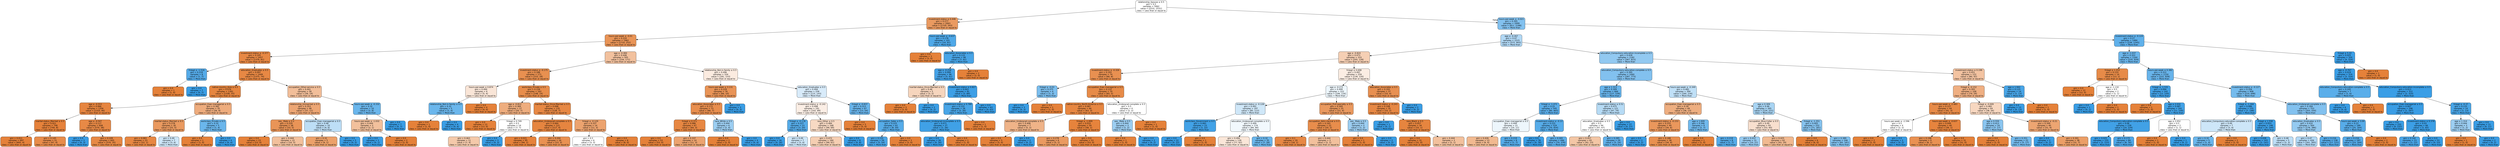 digraph Tree {
node [shape=box, style="filled, rounded", color="black", fontname=helvetica] ;
edge [fontname=helvetica] ;
0 [label=<relationship_Spouse &le; 0.5<br/>gini = 0.5<br/>samples = 5062<br/>value = [2531, 2531]<br/>class = Less than or equal to>, fillcolor="#e5813900"] ;
1 [label=<investment-status &le; 0.448<br/>gini = 0.277<br/>samples = 2063<br/>value = [1720, 343]<br/>class = Less than or equal to>, fillcolor="#e58139cc"] ;
0 -> 1 [labeldistance=2.5, labelangle=45, headlabel="True"] ;
2 [label=<hours-per-week &le; -0.01<br/>gini = 0.224<br/>samples = 1962<br/>value = [1710, 252]<br/>class = Less than or equal to>, fillcolor="#e58139d9"] ;
1 -> 2 ;
3 [label=<investment-status &le; -0.377<br/>gini = 0.105<br/>samples = 1457<br/>value = [1376, 81]<br/>class = Less than or equal to>, fillcolor="#e58139f0"] ;
2 -> 3 ;
4 [label=<fnlwgt &le; -1.516<br/>gini = 0.219<br/>samples = 8<br/>value = [1, 7]<br/>class = More than>, fillcolor="#399de5db"] ;
3 -> 4 ;
5 [label=<gini = 0.0<br/>samples = 1<br/>value = [1, 0]<br/>class = Less than or equal to>, fillcolor="#e58139ff"] ;
4 -> 5 ;
6 [label=<gini = 0.0<br/>samples = 7<br/>value = [0, 7]<br/>class = More than>, fillcolor="#399de5ff"] ;
4 -> 6 ;
7 [label=<education_Graduates &le; 0.5<br/>gini = 0.097<br/>samples = 1449<br/>value = [1375, 74]<br/>class = Less than or equal to>, fillcolor="#e58139f1"] ;
3 -> 7 ;
8 [label=<native-country_Asia &le; 0.5<br/>gini = 0.076<br/>samples = 1391<br/>value = [1336, 55]<br/>class = Less than or equal to>, fillcolor="#e58139f5"] ;
7 -> 8 ;
9 [label=<age &le; -0.553<br/>gini = 0.066<br/>samples = 1356<br/>value = [1310, 46]<br/>class = Less than or equal to>, fillcolor="#e58139f6"] ;
8 -> 9 ;
10 [label=<marital-status_Married &le; 0.5<br/>gini = 0.021<br/>samples = 748<br/>value = [740, 8]<br/>class = Less than or equal to>, fillcolor="#e58139fc"] ;
9 -> 10 ;
11 [label=<gini = 0.011<br/>samples = 697<br/>value = [693, 4]<br/>class = Less than or equal to>, fillcolor="#e58139fe"] ;
10 -> 11 ;
12 [label=<gini = 0.145<br/>samples = 51<br/>value = [47, 4]<br/>class = Less than or equal to>, fillcolor="#e58139e9"] ;
10 -> 12 ;
13 [label=<age &le; -0.507<br/>gini = 0.117<br/>samples = 608<br/>value = [570, 38]<br/>class = Less than or equal to>, fillcolor="#e58139ee"] ;
9 -> 13 ;
14 [label=<gini = 0.0<br/>samples = 3<br/>value = [0, 3]<br/>class = More than>, fillcolor="#399de5ff"] ;
13 -> 14 ;
15 [label=<gini = 0.109<br/>samples = 605<br/>value = [570, 35]<br/>class = Less than or equal to>, fillcolor="#e58139ef"] ;
13 -> 15 ;
16 [label=<occupation_Exec-managerial &le; 0.5<br/>gini = 0.382<br/>samples = 35<br/>value = [26, 9]<br/>class = Less than or equal to>, fillcolor="#e58139a7"] ;
8 -> 16 ;
17 [label=<marital-status_Married &le; 0.5<br/>gini = 0.278<br/>samples = 30<br/>value = [25, 5]<br/>class = Less than or equal to>, fillcolor="#e58139cc"] ;
16 -> 17 ;
18 [label=<gini = 0.083<br/>samples = 23<br/>value = [22, 1]<br/>class = Less than or equal to>, fillcolor="#e58139f3"] ;
17 -> 18 ;
19 [label=<gini = 0.49<br/>samples = 7<br/>value = [3, 4]<br/>class = More than>, fillcolor="#399de540"] ;
17 -> 19 ;
20 [label=<workclass_Private &le; 0.5<br/>gini = 0.32<br/>samples = 5<br/>value = [1, 4]<br/>class = More than>, fillcolor="#399de5bf"] ;
16 -> 20 ;
21 [label=<gini = 0.0<br/>samples = 1<br/>value = [1, 0]<br/>class = Less than or equal to>, fillcolor="#e58139ff"] ;
20 -> 21 ;
22 [label=<gini = 0.0<br/>samples = 4<br/>value = [0, 4]<br/>class = More than>, fillcolor="#399de5ff"] ;
20 -> 22 ;
23 [label=<occupation_Other-service &le; 0.5<br/>gini = 0.441<br/>samples = 58<br/>value = [39, 19]<br/>class = Less than or equal to>, fillcolor="#e5813983"] ;
7 -> 23 ;
24 [label=<relationship_Unmarried &le; 0.5<br/>gini = 0.353<br/>samples = 48<br/>value = [37, 11]<br/>class = Less than or equal to>, fillcolor="#e58139b3"] ;
23 -> 24 ;
25 [label=<sex_ Male &le; 0.5<br/>gini = 0.229<br/>samples = 38<br/>value = [33, 5]<br/>class = Less than or equal to>, fillcolor="#e58139d8"] ;
24 -> 25 ;
26 [label=<gini = 0.0<br/>samples = 23<br/>value = [23, 0]<br/>class = Less than or equal to>, fillcolor="#e58139ff"] ;
25 -> 26 ;
27 [label=<gini = 0.444<br/>samples = 15<br/>value = [10, 5]<br/>class = Less than or equal to>, fillcolor="#e581397f"] ;
25 -> 27 ;
28 [label=<occupation_Exec-managerial &le; 0.5<br/>gini = 0.48<br/>samples = 10<br/>value = [4, 6]<br/>class = More than>, fillcolor="#399de555"] ;
24 -> 28 ;
29 [label=<gini = 0.32<br/>samples = 5<br/>value = [4, 1]<br/>class = Less than or equal to>, fillcolor="#e58139bf"] ;
28 -> 29 ;
30 [label=<gini = 0.0<br/>samples = 5<br/>value = [0, 5]<br/>class = More than>, fillcolor="#399de5ff"] ;
28 -> 30 ;
31 [label=<hours-per-week &le; -0.332<br/>gini = 0.32<br/>samples = 10<br/>value = [2, 8]<br/>class = More than>, fillcolor="#399de5bf"] ;
23 -> 31 ;
32 [label=<hours-per-week &le; -1.032<br/>gini = 0.444<br/>samples = 3<br/>value = [2, 1]<br/>class = Less than or equal to>, fillcolor="#e581397f"] ;
31 -> 32 ;
33 [label=<gini = 0.0<br/>samples = 1<br/>value = [0, 1]<br/>class = More than>, fillcolor="#399de5ff"] ;
32 -> 33 ;
34 [label=<gini = 0.0<br/>samples = 2<br/>value = [2, 0]<br/>class = Less than or equal to>, fillcolor="#e58139ff"] ;
32 -> 34 ;
35 [label=<gini = 0.0<br/>samples = 7<br/>value = [0, 7]<br/>class = More than>, fillcolor="#399de5ff"] ;
31 -> 35 ;
36 [label=<age &le; -0.484<br/>gini = 0.448<br/>samples = 505<br/>value = [334, 171]<br/>class = Less than or equal to>, fillcolor="#e581397c"] ;
2 -> 36 ;
37 [label=<investment-status &le; -0.175<br/>gini = 0.188<br/>samples = 171<br/>value = [153, 18]<br/>class = Less than or equal to>, fillcolor="#e58139e1"] ;
36 -> 37 ;
38 [label=<hours-per-week &le; 0.874<br/>gini = 0.494<br/>samples = 9<br/>value = [5, 4]<br/>class = Less than or equal to>, fillcolor="#e5813933"] ;
37 -> 38 ;
39 [label=<relationship_Not-in-family &le; 0.5<br/>gini = 0.32<br/>samples = 5<br/>value = [1, 4]<br/>class = More than>, fillcolor="#399de5bf"] ;
38 -> 39 ;
40 [label=<gini = 0.0<br/>samples = 1<br/>value = [1, 0]<br/>class = Less than or equal to>, fillcolor="#e58139ff"] ;
39 -> 40 ;
41 [label=<gini = 0.0<br/>samples = 4<br/>value = [0, 4]<br/>class = More than>, fillcolor="#399de5ff"] ;
39 -> 41 ;
42 [label=<gini = 0.0<br/>samples = 4<br/>value = [4, 0]<br/>class = Less than or equal to>, fillcolor="#e58139ff"] ;
38 -> 42 ;
43 [label=<workclass_Private &le; 0.5<br/>gini = 0.158<br/>samples = 162<br/>value = [148, 14]<br/>class = Less than or equal to>, fillcolor="#e58139e7"] ;
37 -> 43 ;
44 [label=<age &le; -0.812<br/>gini = 0.384<br/>samples = 27<br/>value = [20, 7]<br/>class = Less than or equal to>, fillcolor="#e58139a6"] ;
43 -> 44 ;
45 [label=<gini = 0.0<br/>samples = 13<br/>value = [13, 0]<br/>class = Less than or equal to>, fillcolor="#e58139ff"] ;
44 -> 45 ;
46 [label=<fnlwgt &le; 0.749<br/>gini = 0.5<br/>samples = 14<br/>value = [7, 7]<br/>class = Less than or equal to>, fillcolor="#e5813900"] ;
44 -> 46 ;
47 [label=<gini = 0.463<br/>samples = 11<br/>value = [7, 4]<br/>class = Less than or equal to>, fillcolor="#e581396d"] ;
46 -> 47 ;
48 [label=<gini = 0.0<br/>samples = 3<br/>value = [0, 3]<br/>class = More than>, fillcolor="#399de5ff"] ;
46 -> 48 ;
49 [label=<marital-status_Once-Married &le; 0.5<br/>gini = 0.098<br/>samples = 135<br/>value = [128, 7]<br/>class = Less than or equal to>, fillcolor="#e58139f1"] ;
43 -> 49 ;
50 [label=<education_Undergrad-complete &le; 0.5<br/>gini = 0.064<br/>samples = 121<br/>value = [117, 4]<br/>class = Less than or equal to>, fillcolor="#e58139f6"] ;
49 -> 50 ;
51 [label=<gini = 0.021<br/>samples = 95<br/>value = [94, 1]<br/>class = Less than or equal to>, fillcolor="#e58139fc"] ;
50 -> 51 ;
52 [label=<gini = 0.204<br/>samples = 26<br/>value = [23, 3]<br/>class = Less than or equal to>, fillcolor="#e58139de"] ;
50 -> 52 ;
53 [label=<fnlwgt &le; -0.129<br/>gini = 0.337<br/>samples = 14<br/>value = [11, 3]<br/>class = Less than or equal to>, fillcolor="#e58139b9"] ;
49 -> 53 ;
54 [label=<gini = 0.5<br/>samples = 6<br/>value = [3, 3]<br/>class = Less than or equal to>, fillcolor="#e5813900"] ;
53 -> 54 ;
55 [label=<gini = 0.0<br/>samples = 8<br/>value = [8, 0]<br/>class = Less than or equal to>, fillcolor="#e58139ff"] ;
53 -> 55 ;
56 [label=<relationship_Not-in-family &le; 0.5<br/>gini = 0.496<br/>samples = 334<br/>value = [181, 153]<br/>class = Less than or equal to>, fillcolor="#e5813927"] ;
36 -> 56 ;
57 [label=<hours-per-week &le; 3.131<br/>gini = 0.229<br/>samples = 76<br/>value = [66, 10]<br/>class = Less than or equal to>, fillcolor="#e58139d8"] ;
56 -> 57 ;
58 [label=<education_Associates &le; 0.5<br/>gini = 0.173<br/>samples = 73<br/>value = [66, 7]<br/>class = Less than or equal to>, fillcolor="#e58139e4"] ;
57 -> 58 ;
59 [label=<fnlwgt &le; 0.371<br/>gini = 0.086<br/>samples = 67<br/>value = [64, 3]<br/>class = Less than or equal to>, fillcolor="#e58139f3"] ;
58 -> 59 ;
60 [label=<gini = 0.0<br/>samples = 53<br/>value = [53, 0]<br/>class = Less than or equal to>, fillcolor="#e58139ff"] ;
59 -> 60 ;
61 [label=<gini = 0.337<br/>samples = 14<br/>value = [11, 3]<br/>class = Less than or equal to>, fillcolor="#e58139b9"] ;
59 -> 61 ;
62 [label=<race_White &le; 0.5<br/>gini = 0.444<br/>samples = 6<br/>value = [2, 4]<br/>class = More than>, fillcolor="#399de57f"] ;
58 -> 62 ;
63 [label=<gini = 0.0<br/>samples = 2<br/>value = [2, 0]<br/>class = Less than or equal to>, fillcolor="#e58139ff"] ;
62 -> 63 ;
64 [label=<gini = 0.0<br/>samples = 4<br/>value = [0, 4]<br/>class = More than>, fillcolor="#399de5ff"] ;
62 -> 64 ;
65 [label=<gini = 0.0<br/>samples = 3<br/>value = [0, 3]<br/>class = More than>, fillcolor="#399de5ff"] ;
57 -> 65 ;
66 [label=<education_Graduates &le; 0.5<br/>gini = 0.494<br/>samples = 258<br/>value = [115, 143]<br/>class = More than>, fillcolor="#399de532"] ;
56 -> 66 ;
67 [label=<investment-status &le; -0.142<br/>gini = 0.498<br/>samples = 191<br/>value = [102, 89]<br/>class = Less than or equal to>, fillcolor="#e5813921"] ;
66 -> 67 ;
68 [label=<fnlwgt &le; -0.178<br/>gini = 0.227<br/>samples = 23<br/>value = [3, 20]<br/>class = More than>, fillcolor="#399de5d9"] ;
67 -> 68 ;
69 [label=<gini = 0.0<br/>samples = 16<br/>value = [0, 16]<br/>class = More than>, fillcolor="#399de5ff"] ;
68 -> 69 ;
70 [label=<gini = 0.49<br/>samples = 7<br/>value = [3, 4]<br/>class = More than>, fillcolor="#399de540"] ;
68 -> 70 ;
71 [label=<race_Other &le; 0.5<br/>gini = 0.484<br/>samples = 168<br/>value = [99, 69]<br/>class = Less than or equal to>, fillcolor="#e581394d"] ;
67 -> 71 ;
72 [label=<gini = 0.472<br/>samples = 160<br/>value = [99, 61]<br/>class = Less than or equal to>, fillcolor="#e5813962"] ;
71 -> 72 ;
73 [label=<gini = 0.0<br/>samples = 8<br/>value = [0, 8]<br/>class = More than>, fillcolor="#399de5ff"] ;
71 -> 73 ;
74 [label=<fnlwgt &le; -0.837<br/>gini = 0.313<br/>samples = 67<br/>value = [13, 54]<br/>class = More than>, fillcolor="#399de5c2"] ;
66 -> 74 ;
75 [label=<gini = 0.0<br/>samples = 5<br/>value = [5, 0]<br/>class = Less than or equal to>, fillcolor="#e58139ff"] ;
74 -> 75 ;
76 [label=<occupation_Sales &le; 0.5<br/>gini = 0.225<br/>samples = 62<br/>value = [8, 54]<br/>class = More than>, fillcolor="#399de5d9"] ;
74 -> 76 ;
77 [label=<gini = 0.155<br/>samples = 59<br/>value = [5, 54]<br/>class = More than>, fillcolor="#399de5e7"] ;
76 -> 77 ;
78 [label=<gini = 0.0<br/>samples = 3<br/>value = [3, 0]<br/>class = Less than or equal to>, fillcolor="#e58139ff"] ;
76 -> 78 ;
79 [label=<hours-per-week &le; -0.637<br/>gini = 0.178<br/>samples = 101<br/>value = [10, 91]<br/>class = More than>, fillcolor="#399de5e3"] ;
1 -> 79 ;
80 [label=<gini = 0.0<br/>samples = 3<br/>value = [3, 0]<br/>class = Less than or equal to>, fillcolor="#e58139ff"] ;
79 -> 80 ;
81 [label=<education_Associates &le; 0.5<br/>gini = 0.133<br/>samples = 98<br/>value = [7, 91]<br/>class = More than>, fillcolor="#399de5eb"] ;
79 -> 81 ;
82 [label=<age &le; -0.258<br/>gini = 0.099<br/>samples = 96<br/>value = [5, 91]<br/>class = More than>, fillcolor="#399de5f1"] ;
81 -> 82 ;
83 [label=<marital-status_Once-Married &le; 0.5<br/>gini = 0.48<br/>samples = 5<br/>value = [3, 2]<br/>class = Less than or equal to>, fillcolor="#e5813955"] ;
82 -> 83 ;
84 [label=<gini = 0.0<br/>samples = 3<br/>value = [3, 0]<br/>class = Less than or equal to>, fillcolor="#e58139ff"] ;
83 -> 84 ;
85 [label=<gini = 0.0<br/>samples = 2<br/>value = [0, 2]<br/>class = More than>, fillcolor="#399de5ff"] ;
83 -> 85 ;
86 [label=<investment-status &le; 0.827<br/>gini = 0.043<br/>samples = 91<br/>value = [2, 89]<br/>class = More than>, fillcolor="#399de5f9"] ;
82 -> 86 ;
87 [label=<investment-status &le; 0.789<br/>gini = 0.133<br/>samples = 28<br/>value = [2, 26]<br/>class = More than>, fillcolor="#399de5eb"] ;
86 -> 87 ;
88 [label=<education_Undergrad-incomplete &le; 0.5<br/>gini = 0.071<br/>samples = 27<br/>value = [1, 26]<br/>class = More than>, fillcolor="#399de5f5"] ;
87 -> 88 ;
89 [label=<gini = 0.0<br/>samples = 26<br/>value = [0, 26]<br/>class = More than>, fillcolor="#399de5ff"] ;
88 -> 89 ;
90 [label=<gini = 0.0<br/>samples = 1<br/>value = [1, 0]<br/>class = Less than or equal to>, fillcolor="#e58139ff"] ;
88 -> 90 ;
91 [label=<gini = 0.0<br/>samples = 1<br/>value = [1, 0]<br/>class = Less than or equal to>, fillcolor="#e58139ff"] ;
87 -> 91 ;
92 [label=<gini = 0.0<br/>samples = 63<br/>value = [0, 63]<br/>class = More than>, fillcolor="#399de5ff"] ;
86 -> 92 ;
93 [label=<gini = 0.0<br/>samples = 2<br/>value = [2, 0]<br/>class = Less than or equal to>, fillcolor="#e58139ff"] ;
81 -> 93 ;
94 [label=<hours-per-week &le; -0.021<br/>gini = 0.395<br/>samples = 2999<br/>value = [811, 2188]<br/>class = More than>, fillcolor="#399de5a0"] ;
0 -> 94 [labeldistance=2.5, labelangle=-45, headlabel="False"] ;
95 [label=<age &le; -0.267<br/>gini = 0.47<br/>samples = 1515<br/>value = [572, 943]<br/>class = More than>, fillcolor="#399de564"] ;
94 -> 95 ;
96 [label=<age &le; -0.824<br/>gini = 0.473<br/>samples = 333<br/>value = [205, 128]<br/>class = Less than or equal to>, fillcolor="#e5813960"] ;
95 -> 96 ;
97 [label=<investment-status &le; -0.326<br/>gini = 0.193<br/>samples = 74<br/>value = [66, 8]<br/>class = Less than or equal to>, fillcolor="#e58139e0"] ;
96 -> 97 ;
98 [label=<fnlwgt &le; -0.03<br/>gini = 0.375<br/>samples = 4<br/>value = [1, 3]<br/>class = More than>, fillcolor="#399de5aa"] ;
97 -> 98 ;
99 [label=<gini = 0.0<br/>samples = 3<br/>value = [0, 3]<br/>class = More than>, fillcolor="#399de5ff"] ;
98 -> 99 ;
100 [label=<gini = 0.0<br/>samples = 1<br/>value = [1, 0]<br/>class = Less than or equal to>, fillcolor="#e58139ff"] ;
98 -> 100 ;
101 [label=<occupation_Exec-managerial &le; 0.5<br/>gini = 0.133<br/>samples = 70<br/>value = [65, 5]<br/>class = Less than or equal to>, fillcolor="#e58139eb"] ;
97 -> 101 ;
102 [label=<native-country_North-America &le; 0.5<br/>gini = 0.087<br/>samples = 66<br/>value = [63, 3]<br/>class = Less than or equal to>, fillcolor="#e58139f3"] ;
101 -> 102 ;
103 [label=<education_Undergrad-complete &le; 0.5<br/>gini = 0.408<br/>samples = 7<br/>value = [5, 2]<br/>class = Less than or equal to>, fillcolor="#e5813999"] ;
102 -> 103 ;
104 [label=<gini = 0.0<br/>samples = 5<br/>value = [5, 0]<br/>class = Less than or equal to>, fillcolor="#e58139ff"] ;
103 -> 104 ;
105 [label=<gini = 0.0<br/>samples = 2<br/>value = [0, 2]<br/>class = More than>, fillcolor="#399de5ff"] ;
103 -> 105 ;
106 [label=<fnlwgt &le; -1.009<br/>gini = 0.033<br/>samples = 59<br/>value = [58, 1]<br/>class = Less than or equal to>, fillcolor="#e58139fb"] ;
102 -> 106 ;
107 [label=<gini = 0.278<br/>samples = 6<br/>value = [5, 1]<br/>class = Less than or equal to>, fillcolor="#e58139cc"] ;
106 -> 107 ;
108 [label=<gini = 0.0<br/>samples = 53<br/>value = [53, 0]<br/>class = Less than or equal to>, fillcolor="#e58139ff"] ;
106 -> 108 ;
109 [label=<education_Undergrad-complete &le; 0.5<br/>gini = 0.5<br/>samples = 4<br/>value = [2, 2]<br/>class = Less than or equal to>, fillcolor="#e5813900"] ;
101 -> 109 ;
110 [label=<sex_ Male &le; 0.5<br/>gini = 0.444<br/>samples = 3<br/>value = [1, 2]<br/>class = More than>, fillcolor="#399de57f"] ;
109 -> 110 ;
111 [label=<gini = 0.0<br/>samples = 1<br/>value = [1, 0]<br/>class = Less than or equal to>, fillcolor="#e58139ff"] ;
110 -> 111 ;
112 [label=<gini = 0.0<br/>samples = 2<br/>value = [0, 2]<br/>class = More than>, fillcolor="#399de5ff"] ;
110 -> 112 ;
113 [label=<gini = 0.0<br/>samples = 1<br/>value = [1, 0]<br/>class = Less than or equal to>, fillcolor="#e58139ff"] ;
109 -> 113 ;
114 [label=<fnlwgt &le; 0.698<br/>gini = 0.497<br/>samples = 259<br/>value = [139, 120]<br/>class = Less than or equal to>, fillcolor="#e5813923"] ;
96 -> 114 ;
115 [label=<age &le; -0.272<br/>gini = 0.499<br/>samples = 222<br/>value = [106, 116]<br/>class = More than>, fillcolor="#399de516"] ;
114 -> 115 ;
116 [label=<investment-status &le; -0.128<br/>gini = 0.491<br/>samples = 197<br/>value = [85, 112]<br/>class = More than>, fillcolor="#399de53d"] ;
115 -> 116 ;
117 [label=<workclass_Government &le; 0.5<br/>gini = 0.083<br/>samples = 23<br/>value = [1, 22]<br/>class = More than>, fillcolor="#399de5f3"] ;
116 -> 117 ;
118 [label=<gini = 0.0<br/>samples = 22<br/>value = [0, 22]<br/>class = More than>, fillcolor="#399de5ff"] ;
117 -> 118 ;
119 [label=<gini = 0.0<br/>samples = 1<br/>value = [1, 0]<br/>class = Less than or equal to>, fillcolor="#e58139ff"] ;
117 -> 119 ;
120 [label=<education_Undergrad-complete &le; 0.5<br/>gini = 0.499<br/>samples = 174<br/>value = [84, 90]<br/>class = More than>, fillcolor="#399de511"] ;
116 -> 120 ;
121 [label=<gini = 0.494<br/>samples = 139<br/>value = [77, 62]<br/>class = Less than or equal to>, fillcolor="#e5813932"] ;
120 -> 121 ;
122 [label=<gini = 0.32<br/>samples = 35<br/>value = [7, 28]<br/>class = More than>, fillcolor="#399de5bf"] ;
120 -> 122 ;
123 [label=<occupation_Prof-specialty &le; 0.5<br/>gini = 0.269<br/>samples = 25<br/>value = [21, 4]<br/>class = Less than or equal to>, fillcolor="#e58139ce"] ;
115 -> 123 ;
124 [label=<occupation_Adm-clerical &le; 0.5<br/>gini = 0.165<br/>samples = 22<br/>value = [20, 2]<br/>class = Less than or equal to>, fillcolor="#e58139e6"] ;
123 -> 124 ;
125 [label=<gini = 0.1<br/>samples = 19<br/>value = [18, 1]<br/>class = Less than or equal to>, fillcolor="#e58139f1"] ;
124 -> 125 ;
126 [label=<gini = 0.444<br/>samples = 3<br/>value = [2, 1]<br/>class = Less than or equal to>, fillcolor="#e581397f"] ;
124 -> 126 ;
127 [label=<sex_ Male &le; 0.5<br/>gini = 0.444<br/>samples = 3<br/>value = [1, 2]<br/>class = More than>, fillcolor="#399de57f"] ;
123 -> 127 ;
128 [label=<gini = 0.0<br/>samples = 1<br/>value = [1, 0]<br/>class = Less than or equal to>, fillcolor="#e58139ff"] ;
127 -> 128 ;
129 [label=<gini = 0.0<br/>samples = 2<br/>value = [0, 2]<br/>class = More than>, fillcolor="#399de5ff"] ;
127 -> 129 ;
130 [label=<education_Associates &le; 0.5<br/>gini = 0.193<br/>samples = 37<br/>value = [33, 4]<br/>class = Less than or equal to>, fillcolor="#e58139e0"] ;
114 -> 130 ;
131 [label=<investment-status &le; -0.243<br/>gini = 0.108<br/>samples = 35<br/>value = [33, 2]<br/>class = Less than or equal to>, fillcolor="#e58139f0"] ;
130 -> 131 ;
132 [label=<gini = 0.0<br/>samples = 1<br/>value = [0, 1]<br/>class = More than>, fillcolor="#399de5ff"] ;
131 -> 132 ;
133 [label=<race_Black &le; 0.5<br/>gini = 0.057<br/>samples = 34<br/>value = [33, 1]<br/>class = Less than or equal to>, fillcolor="#e58139f7"] ;
131 -> 133 ;
134 [label=<gini = 0.0<br/>samples = 31<br/>value = [31, 0]<br/>class = Less than or equal to>, fillcolor="#e58139ff"] ;
133 -> 134 ;
135 [label=<gini = 0.444<br/>samples = 3<br/>value = [2, 1]<br/>class = Less than or equal to>, fillcolor="#e581397f"] ;
133 -> 135 ;
136 [label=<gini = 0.0<br/>samples = 2<br/>value = [0, 2]<br/>class = More than>, fillcolor="#399de5ff"] ;
130 -> 136 ;
137 [label=<education_Compulsory-education-incomplete &le; 0.5<br/>gini = 0.428<br/>samples = 1182<br/>value = [367, 815]<br/>class = More than>, fillcolor="#399de58c"] ;
95 -> 137 ;
138 [label=<education_Compulsory-education-complete &le; 0.5<br/>gini = 0.395<br/>samples = 1060<br/>value = [287, 773]<br/>class = More than>, fillcolor="#399de5a0"] ;
137 -> 138 ;
139 [label=<age &le; 1.313<br/>gini = 0.309<br/>samples = 666<br/>value = [127, 539]<br/>class = More than>, fillcolor="#399de5c3"] ;
138 -> 139 ;
140 [label=<fnlwgt &le; -1.472<br/>gini = 0.25<br/>samples = 545<br/>value = [80, 465]<br/>class = More than>, fillcolor="#399de5d3"] ;
139 -> 140 ;
141 [label=<occupation_Exec-managerial &le; 0.5<br/>gini = 0.499<br/>samples = 21<br/>value = [10, 11]<br/>class = More than>, fillcolor="#399de517"] ;
140 -> 141 ;
142 [label=<gini = 0.426<br/>samples = 13<br/>value = [9, 4]<br/>class = Less than or equal to>, fillcolor="#e581398e"] ;
141 -> 142 ;
143 [label=<gini = 0.219<br/>samples = 8<br/>value = [1, 7]<br/>class = More than>, fillcolor="#399de5db"] ;
141 -> 143 ;
144 [label=<investment-status &le; -0.13<br/>gini = 0.231<br/>samples = 524<br/>value = [70, 454]<br/>class = More than>, fillcolor="#399de5d8"] ;
140 -> 144 ;
145 [label=<gini = 0.0<br/>samples = 78<br/>value = [0, 78]<br/>class = More than>, fillcolor="#399de5ff"] ;
144 -> 145 ;
146 [label=<gini = 0.265<br/>samples = 446<br/>value = [70, 376]<br/>class = More than>, fillcolor="#399de5d0"] ;
144 -> 146 ;
147 [label=<investment-status &le; 0.51<br/>gini = 0.475<br/>samples = 121<br/>value = [47, 74]<br/>class = More than>, fillcolor="#399de55d"] ;
139 -> 147 ;
148 [label=<education_Graduates &le; 0.5<br/>gini = 0.5<br/>samples = 94<br/>value = [47, 47]<br/>class = Less than or equal to>, fillcolor="#e5813900"] ;
147 -> 148 ;
149 [label=<gini = 0.457<br/>samples = 65<br/>value = [42, 23]<br/>class = Less than or equal to>, fillcolor="#e5813973"] ;
148 -> 149 ;
150 [label=<gini = 0.285<br/>samples = 29<br/>value = [5, 24]<br/>class = More than>, fillcolor="#399de5ca"] ;
148 -> 150 ;
151 [label=<gini = 0.0<br/>samples = 27<br/>value = [0, 27]<br/>class = More than>, fillcolor="#399de5ff"] ;
147 -> 151 ;
152 [label=<hours-per-week &le; -0.349<br/>gini = 0.482<br/>samples = 394<br/>value = [160, 234]<br/>class = More than>, fillcolor="#399de551"] ;
138 -> 152 ;
153 [label=<occupation_Exec-managerial &le; 0.5<br/>gini = 0.39<br/>samples = 49<br/>value = [36, 13]<br/>class = Less than or equal to>, fillcolor="#e58139a3"] ;
152 -> 153 ;
154 [label=<investment-status &le; -0.153<br/>gini = 0.255<br/>samples = 40<br/>value = [34, 6]<br/>class = Less than or equal to>, fillcolor="#e58139d2"] ;
153 -> 154 ;
155 [label=<gini = 0.0<br/>samples = 2<br/>value = [0, 2]<br/>class = More than>, fillcolor="#399de5ff"] ;
154 -> 155 ;
156 [label=<gini = 0.188<br/>samples = 38<br/>value = [34, 4]<br/>class = Less than or equal to>, fillcolor="#e58139e1"] ;
154 -> 156 ;
157 [label=<age &le; 1.009<br/>gini = 0.346<br/>samples = 9<br/>value = [2, 7]<br/>class = More than>, fillcolor="#399de5b6"] ;
153 -> 157 ;
158 [label=<gini = 0.0<br/>samples = 1<br/>value = [1, 0]<br/>class = Less than or equal to>, fillcolor="#e58139ff"] ;
157 -> 158 ;
159 [label=<gini = 0.219<br/>samples = 8<br/>value = [1, 7]<br/>class = More than>, fillcolor="#399de5db"] ;
157 -> 159 ;
160 [label=<age &le; 0.309<br/>gini = 0.46<br/>samples = 345<br/>value = [124, 221]<br/>class = More than>, fillcolor="#399de570"] ;
152 -> 160 ;
161 [label=<occupation_Blue-Collar &le; 0.5<br/>gini = 0.49<br/>samples = 93<br/>value = [53, 40]<br/>class = Less than or equal to>, fillcolor="#e581393f"] ;
160 -> 161 ;
162 [label=<gini = 0.437<br/>samples = 31<br/>value = [10, 21]<br/>class = More than>, fillcolor="#399de586"] ;
161 -> 162 ;
163 [label=<gini = 0.425<br/>samples = 62<br/>value = [43, 19]<br/>class = Less than or equal to>, fillcolor="#e581398e"] ;
161 -> 163 ;
164 [label=<fnlwgt &le; -1.351<br/>gini = 0.405<br/>samples = 252<br/>value = [71, 181]<br/>class = More than>, fillcolor="#399de59b"] ;
160 -> 164 ;
165 [label=<gini = 0.0<br/>samples = 6<br/>value = [6, 0]<br/>class = Less than or equal to>, fillcolor="#e58139ff"] ;
164 -> 165 ;
166 [label=<gini = 0.389<br/>samples = 246<br/>value = [65, 181]<br/>class = More than>, fillcolor="#399de5a3"] ;
164 -> 166 ;
167 [label=<investment-status &le; 0.198<br/>gini = 0.451<br/>samples = 122<br/>value = [80, 42]<br/>class = Less than or equal to>, fillcolor="#e5813979"] ;
137 -> 167 ;
168 [label=<fnlwgt &le; -0.152<br/>gini = 0.393<br/>samples = 108<br/>value = [79, 29]<br/>class = Less than or equal to>, fillcolor="#e58139a1"] ;
167 -> 168 ;
169 [label=<hours-per-week &le; -2.483<br/>gini = 0.127<br/>samples = 44<br/>value = [41, 3]<br/>class = Less than or equal to>, fillcolor="#e58139ec"] ;
168 -> 169 ;
170 [label=<hours-per-week &le; -2.596<br/>gini = 0.5<br/>samples = 4<br/>value = [2, 2]<br/>class = Less than or equal to>, fillcolor="#e5813900"] ;
169 -> 170 ;
171 [label=<gini = 0.0<br/>samples = 2<br/>value = [2, 0]<br/>class = Less than or equal to>, fillcolor="#e58139ff"] ;
170 -> 171 ;
172 [label=<gini = 0.0<br/>samples = 2<br/>value = [0, 2]<br/>class = More than>, fillcolor="#399de5ff"] ;
170 -> 172 ;
173 [label=<hours-per-week &le; -0.637<br/>gini = 0.049<br/>samples = 40<br/>value = [39, 1]<br/>class = Less than or equal to>, fillcolor="#e58139f8"] ;
169 -> 173 ;
174 [label=<gini = 0.198<br/>samples = 9<br/>value = [8, 1]<br/>class = Less than or equal to>, fillcolor="#e58139df"] ;
173 -> 174 ;
175 [label=<gini = 0.0<br/>samples = 31<br/>value = [31, 0]<br/>class = Less than or equal to>, fillcolor="#e58139ff"] ;
173 -> 175 ;
176 [label=<fnlwgt &le; -0.009<br/>gini = 0.482<br/>samples = 64<br/>value = [38, 26]<br/>class = Less than or equal to>, fillcolor="#e5813951"] ;
168 -> 176 ;
177 [label=<age &le; 0.559<br/>gini = 0.413<br/>samples = 24<br/>value = [7, 17]<br/>class = More than>, fillcolor="#399de596"] ;
176 -> 177 ;
178 [label=<gini = 0.0<br/>samples = 2<br/>value = [2, 0]<br/>class = Less than or equal to>, fillcolor="#e58139ff"] ;
177 -> 178 ;
179 [label=<gini = 0.351<br/>samples = 22<br/>value = [5, 17]<br/>class = More than>, fillcolor="#399de5b4"] ;
177 -> 179 ;
180 [label=<investment-status &le; -0.21<br/>gini = 0.349<br/>samples = 40<br/>value = [31, 9]<br/>class = Less than or equal to>, fillcolor="#e58139b5"] ;
176 -> 180 ;
181 [label=<gini = 0.0<br/>samples = 2<br/>value = [0, 2]<br/>class = More than>, fillcolor="#399de5ff"] ;
180 -> 181 ;
182 [label=<gini = 0.301<br/>samples = 38<br/>value = [31, 7]<br/>class = Less than or equal to>, fillcolor="#e58139c5"] ;
180 -> 182 ;
183 [label=<age &le; 1.942<br/>gini = 0.133<br/>samples = 14<br/>value = [1, 13]<br/>class = More than>, fillcolor="#399de5eb"] ;
167 -> 183 ;
184 [label=<gini = 0.0<br/>samples = 13<br/>value = [0, 13]<br/>class = More than>, fillcolor="#399de5ff"] ;
183 -> 184 ;
185 [label=<gini = 0.0<br/>samples = 1<br/>value = [1, 0]<br/>class = Less than or equal to>, fillcolor="#e58139ff"] ;
183 -> 185 ;
186 [label=<investment-status &le; -0.124<br/>gini = 0.27<br/>samples = 1484<br/>value = [239, 1245]<br/>class = More than>, fillcolor="#399de5ce"] ;
94 -> 186 ;
187 [label=<age &le; -1.037<br/>gini = 0.322<br/>samples = 1164<br/>value = [235, 929]<br/>class = More than>, fillcolor="#399de5be"] ;
186 -> 187 ;
188 [label=<fnlwgt &le; 1.253<br/>gini = 0.133<br/>samples = 14<br/>value = [13, 1]<br/>class = Less than or equal to>, fillcolor="#e58139eb"] ;
187 -> 188 ;
189 [label=<gini = 0.0<br/>samples = 12<br/>value = [12, 0]<br/>class = Less than or equal to>, fillcolor="#e58139ff"] ;
188 -> 189 ;
190 [label=<age &le; -1.132<br/>gini = 0.5<br/>samples = 2<br/>value = [1, 1]<br/>class = Less than or equal to>, fillcolor="#e5813900"] ;
188 -> 190 ;
191 [label=<gini = 0.0<br/>samples = 1<br/>value = [0, 1]<br/>class = More than>, fillcolor="#399de5ff"] ;
190 -> 191 ;
192 [label=<gini = 0.0<br/>samples = 1<br/>value = [1, 0]<br/>class = Less than or equal to>, fillcolor="#e58139ff"] ;
190 -> 192 ;
193 [label=<hours-per-week &le; 0.382<br/>gini = 0.312<br/>samples = 1150<br/>value = [222, 928]<br/>class = More than>, fillcolor="#399de5c2"] ;
187 -> 193 ;
194 [label=<fnlwgt &le; -1.531<br/>gini = 0.094<br/>samples = 242<br/>value = [12, 230]<br/>class = More than>, fillcolor="#399de5f2"] ;
193 -> 194 ;
195 [label=<gini = 0.0<br/>samples = 1<br/>value = [1, 0]<br/>class = Less than or equal to>, fillcolor="#e58139ff"] ;
194 -> 195 ;
196 [label=<age &le; 2.032<br/>gini = 0.087<br/>samples = 241<br/>value = [11, 230]<br/>class = More than>, fillcolor="#399de5f3"] ;
194 -> 196 ;
197 [label=<education_Compulsory-education-complete &le; 0.5<br/>gini = 0.08<br/>samples = 239<br/>value = [10, 229]<br/>class = More than>, fillcolor="#399de5f4"] ;
196 -> 197 ;
198 [label=<gini = 0.025<br/>samples = 155<br/>value = [2, 153]<br/>class = More than>, fillcolor="#399de5fc"] ;
197 -> 198 ;
199 [label=<gini = 0.172<br/>samples = 84<br/>value = [8, 76]<br/>class = More than>, fillcolor="#399de5e4"] ;
197 -> 199 ;
200 [label=<age &le; 2.052<br/>gini = 0.5<br/>samples = 2<br/>value = [1, 1]<br/>class = Less than or equal to>, fillcolor="#e5813900"] ;
196 -> 200 ;
201 [label=<gini = 0.0<br/>samples = 1<br/>value = [1, 0]<br/>class = Less than or equal to>, fillcolor="#e58139ff"] ;
200 -> 201 ;
202 [label=<gini = 0.0<br/>samples = 1<br/>value = [0, 1]<br/>class = More than>, fillcolor="#399de5ff"] ;
200 -> 202 ;
203 [label=<investment-status &le; -0.127<br/>gini = 0.356<br/>samples = 908<br/>value = [210, 698]<br/>class = More than>, fillcolor="#399de5b2"] ;
193 -> 203 ;
204 [label=<fnlwgt &le; -1.164<br/>gini = 0.086<br/>samples = 155<br/>value = [7, 148]<br/>class = More than>, fillcolor="#399de5f3"] ;
203 -> 204 ;
205 [label=<education_Compulsory-education-complete &le; 0.5<br/>gini = 0.49<br/>samples = 7<br/>value = [3, 4]<br/>class = More than>, fillcolor="#399de540"] ;
204 -> 205 ;
206 [label=<gini = 0.32<br/>samples = 5<br/>value = [1, 4]<br/>class = More than>, fillcolor="#399de5bf"] ;
205 -> 206 ;
207 [label=<gini = 0.0<br/>samples = 2<br/>value = [2, 0]<br/>class = Less than or equal to>, fillcolor="#e58139ff"] ;
205 -> 207 ;
208 [label=<fnlwgt &le; 1.558<br/>gini = 0.053<br/>samples = 148<br/>value = [4, 144]<br/>class = More than>, fillcolor="#399de5f8"] ;
204 -> 208 ;
209 [label=<gini = 0.028<br/>samples = 143<br/>value = [2, 141]<br/>class = More than>, fillcolor="#399de5fb"] ;
208 -> 209 ;
210 [label=<gini = 0.48<br/>samples = 5<br/>value = [2, 3]<br/>class = More than>, fillcolor="#399de555"] ;
208 -> 210 ;
211 [label=<education_Undergrad-complete &le; 0.5<br/>gini = 0.394<br/>samples = 753<br/>value = [203, 550]<br/>class = More than>, fillcolor="#399de5a1"] ;
203 -> 211 ;
212 [label=<education_Graduates &le; 0.5<br/>gini = 0.432<br/>samples = 564<br/>value = [178, 386]<br/>class = More than>, fillcolor="#399de589"] ;
211 -> 212 ;
213 [label=<gini = 0.47<br/>samples = 426<br/>value = [161, 265]<br/>class = More than>, fillcolor="#399de564"] ;
212 -> 213 ;
214 [label=<gini = 0.216<br/>samples = 138<br/>value = [17, 121]<br/>class = More than>, fillcolor="#399de5db"] ;
212 -> 214 ;
215 [label=<hours-per-week &le; 3.09<br/>gini = 0.23<br/>samples = 189<br/>value = [25, 164]<br/>class = More than>, fillcolor="#399de5d8"] ;
211 -> 215 ;
216 [label=<gini = 0.216<br/>samples = 187<br/>value = [23, 164]<br/>class = More than>, fillcolor="#399de5db"] ;
215 -> 216 ;
217 [label=<gini = 0.0<br/>samples = 2<br/>value = [2, 0]<br/>class = Less than or equal to>, fillcolor="#e58139ff"] ;
215 -> 217 ;
218 [label=<fnlwgt &le; 5.22<br/>gini = 0.025<br/>samples = 320<br/>value = [4, 316]<br/>class = More than>, fillcolor="#399de5fc"] ;
186 -> 218 ;
219 [label=<age &le; -0.767<br/>gini = 0.019<br/>samples = 319<br/>value = [3, 316]<br/>class = More than>, fillcolor="#399de5fd"] ;
218 -> 219 ;
220 [label=<education_Compulsory-education-complete &le; 0.5<br/>gini = 0.245<br/>samples = 7<br/>value = [1, 6]<br/>class = More than>, fillcolor="#399de5d4"] ;
219 -> 220 ;
221 [label=<gini = 0.0<br/>samples = 6<br/>value = [0, 6]<br/>class = More than>, fillcolor="#399de5ff"] ;
220 -> 221 ;
222 [label=<gini = 0.0<br/>samples = 1<br/>value = [1, 0]<br/>class = Less than or equal to>, fillcolor="#e58139ff"] ;
220 -> 222 ;
223 [label=<education_Compulsory-education-incomplete &le; 0.5<br/>gini = 0.013<br/>samples = 312<br/>value = [2, 310]<br/>class = More than>, fillcolor="#399de5fd"] ;
219 -> 223 ;
224 [label=<occupation_Exec-managerial &le; 0.5<br/>gini = 0.007<br/>samples = 298<br/>value = [1, 297]<br/>class = More than>, fillcolor="#399de5fe"] ;
223 -> 224 ;
225 [label=<gini = 0.0<br/>samples = 232<br/>value = [0, 232]<br/>class = More than>, fillcolor="#399de5ff"] ;
224 -> 225 ;
226 [label=<investment-status &le; 0.378<br/>gini = 0.03<br/>samples = 66<br/>value = [1, 65]<br/>class = More than>, fillcolor="#399de5fb"] ;
224 -> 226 ;
227 [label=<gini = 0.142<br/>samples = 13<br/>value = [1, 12]<br/>class = More than>, fillcolor="#399de5ea"] ;
226 -> 227 ;
228 [label=<gini = 0.0<br/>samples = 53<br/>value = [0, 53]<br/>class = More than>, fillcolor="#399de5ff"] ;
226 -> 228 ;
229 [label=<fnlwgt &le; -0.37<br/>gini = 0.133<br/>samples = 14<br/>value = [1, 13]<br/>class = More than>, fillcolor="#399de5eb"] ;
223 -> 229 ;
230 [label=<age &le; 1.314<br/>gini = 0.444<br/>samples = 3<br/>value = [1, 2]<br/>class = More than>, fillcolor="#399de57f"] ;
229 -> 230 ;
231 [label=<gini = 0.0<br/>samples = 1<br/>value = [1, 0]<br/>class = Less than or equal to>, fillcolor="#e58139ff"] ;
230 -> 231 ;
232 [label=<gini = 0.0<br/>samples = 2<br/>value = [0, 2]<br/>class = More than>, fillcolor="#399de5ff"] ;
230 -> 232 ;
233 [label=<gini = 0.0<br/>samples = 11<br/>value = [0, 11]<br/>class = More than>, fillcolor="#399de5ff"] ;
229 -> 233 ;
234 [label=<gini = 0.0<br/>samples = 1<br/>value = [1, 0]<br/>class = Less than or equal to>, fillcolor="#e58139ff"] ;
218 -> 234 ;
}